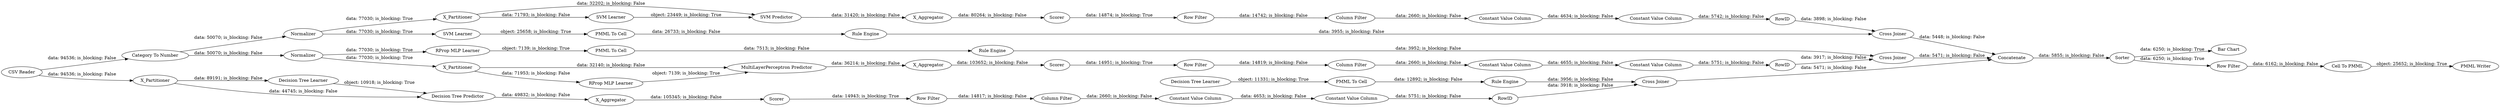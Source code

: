 digraph {
	"-10951797489708660_9" [label="Row Filter"]
	"-2763860179792444677_60" [label=Concatenate]
	"-1973113120731131827_295" [label=X_Partitioner]
	"1796324389269021561_317" [label="Constant Value Column"]
	"-7580417454933362935_309" [label=X_Partitioner]
	"-7591354012598281166_302" [label="Row Filter"]
	"-7580417454933362935_311" [label="Decision Tree Learner"]
	"-7580417454933362935_310" [label=X_Aggregator]
	"-2763860179792444677_62" [label="CSV Reader"]
	"7745301139756591916_28" [label="PMML To Cell"]
	"-7580417454933362935_312" [label="Decision Tree Predictor"]
	"-7580417454933362935_314" [label=Scorer]
	"-10951797489708660_292" [label="Constant Value Column"]
	"2823386549233391094_32" [label="MultiLayerPerceptron Predictor"]
	"-8933946692713447469_35" [label="RProp MLP Learner"]
	"1796324389269021561_315" [label="Row Filter"]
	"2823386549233391094_31" [label="RProp MLP Learner"]
	"-7591354012598281166_304" [label="Constant Value Column"]
	"-7591354012598281166_306" [label="Column Filter"]
	"-1973113120731131827_301" [label=Normalizer]
	"8922341774691843588_308" [label="Rule Engine"]
	"8922341774691843588_307" [label="PMML To Cell"]
	"1796324389269021561_316" [label="Constant Value Column"]
	"7745301139756591916_321" [label="Rule Engine"]
	"-1973113120731131827_300" [label="Cross Joiner"]
	"-7580417454933362935_313" [label="Cross Joiner"]
	"2823386549233391094_7" [label=X_Aggregator]
	"1796324389269021561_318" [label=RowID]
	"1796324389269021561_319" [label="Column Filter"]
	"-1973113120731131827_297" [label="SVM Learner"]
	"-10951797489708660_290" [label="Constant Value Column"]
	"-10951797489708660_293" [label=RowID]
	"-2763860179792444677_52" [label=Sorter]
	"-2763860179792444677_61" [label="PMML Writer"]
	"-2763860179792444677_59" [label="Bar Chart"]
	"-7591354012598281166_305" [label=RowID]
	"-1973113120731131827_296" [label=X_Aggregator]
	"8922341774691843588_33" [label="SVM Learner"]
	"-2763860179792444677_53" [label="Row Filter"]
	"-8933946692713447469_34" [label="Rule Engine"]
	"-2763860179792444677_58" [label="Category To Number"]
	"2823386549233391094_38" [label="Cross Joiner"]
	"-2763860179792444677_54" [label="Cell To PMML"]
	"-10951797489708660_294" [label="Column Filter"]
	"-1973113120731131827_41" [label=Scorer]
	"-7591354012598281166_303" [label="Constant Value Column"]
	"-8933946692713447469_22" [label="PMML To Cell"]
	"2823386549233391094_40" [label=Scorer]
	"2823386549233391094_2" [label=X_Partitioner]
	"2823386549233391094_39" [label=Normalizer]
	"7745301139756591916_320" [label="Decision Tree Learner"]
	"-1973113120731131827_298" [label="SVM Predictor"]
	"-1973113120731131827_41" -> "-7591354012598281166_302" [label="data: 14874; is_blocking: True"]
	"-10951797489708660_290" -> "-10951797489708660_292" [label="data: 4655; is_blocking: False"]
	"-7580417454933362935_310" -> "-7580417454933362935_314" [label="data: 105345; is_blocking: False"]
	"-1973113120731131827_300" -> "-2763860179792444677_60" [label="data: 5448; is_blocking: False"]
	"-7580417454933362935_309" -> "-7580417454933362935_311" [label="data: 89191; is_blocking: False"]
	"7745301139756591916_321" -> "-7580417454933362935_313" [label="data: 3956; is_blocking: False"]
	"7745301139756591916_28" -> "7745301139756591916_321" [label="data: 12892; is_blocking: False"]
	"-1973113120731131827_298" -> "-1973113120731131827_296" [label="data: 31420; is_blocking: False"]
	"2823386549233391094_32" -> "2823386549233391094_7" [label="data: 36214; is_blocking: False"]
	"1796324389269021561_316" -> "1796324389269021561_317" [label="data: 4653; is_blocking: False"]
	"-8933946692713447469_35" -> "-8933946692713447469_22" [label="object: 7139; is_blocking: True"]
	"-1973113120731131827_295" -> "-1973113120731131827_297" [label="data: 71793; is_blocking: False"]
	"2823386549233391094_7" -> "2823386549233391094_40" [label="data: 103652; is_blocking: False"]
	"-2763860179792444677_62" -> "-7580417454933362935_309" [label="data: 94536; is_blocking: False"]
	"-7580417454933362935_311" -> "-7580417454933362935_312" [label="object: 10918; is_blocking: True"]
	"2823386549233391094_2" -> "2823386549233391094_32" [label="data: 32140; is_blocking: False"]
	"-7580417454933362935_314" -> "1796324389269021561_315" [label="data: 14943; is_blocking: True"]
	"-10951797489708660_9" -> "-10951797489708660_294" [label="data: 14819; is_blocking: False"]
	"2823386549233391094_2" -> "2823386549233391094_31" [label="data: 71953; is_blocking: False"]
	"1796324389269021561_315" -> "1796324389269021561_319" [label="data: 14817; is_blocking: False"]
	"-7580417454933362935_313" -> "-2763860179792444677_60" [label="data: 5471; is_blocking: False"]
	"8922341774691843588_307" -> "8922341774691843588_308" [label="data: 26733; is_blocking: False"]
	"-2763860179792444677_52" -> "-2763860179792444677_53" [label="data: 6250; is_blocking: True"]
	"-8933946692713447469_34" -> "2823386549233391094_38" [label="data: 3952; is_blocking: False"]
	"-2763860179792444677_52" -> "-2763860179792444677_59" [label="data: 6250; is_blocking: True"]
	"-2763860179792444677_54" -> "-2763860179792444677_61" [label="object: 25652; is_blocking: True"]
	"-1973113120731131827_295" -> "-1973113120731131827_298" [label="data: 32202; is_blocking: False"]
	"2823386549233391094_39" -> "-8933946692713447469_35" [label="data: 77030; is_blocking: True"]
	"-7591354012598281166_303" -> "-7591354012598281166_304" [label="data: 4634; is_blocking: False"]
	"2823386549233391094_40" -> "-10951797489708660_9" [label="data: 14951; is_blocking: True"]
	"-1973113120731131827_297" -> "-1973113120731131827_298" [label="object: 23449; is_blocking: True"]
	"-1973113120731131827_301" -> "-1973113120731131827_295" [label="data: 77030; is_blocking: True"]
	"-1973113120731131827_301" -> "8922341774691843588_33" [label="data: 77030; is_blocking: True"]
	"1796324389269021561_319" -> "1796324389269021561_316" [label="data: 2660; is_blocking: False"]
	"-7580417454933362935_309" -> "-7580417454933362935_312" [label="data: 44745; is_blocking: False"]
	"-7580417454933362935_312" -> "-7580417454933362935_310" [label="data: 49832; is_blocking: False"]
	"-7591354012598281166_305" -> "-1973113120731131827_300" [label="data: 3898; is_blocking: False"]
	"-10951797489708660_293" -> "2823386549233391094_38" [label="data: 3917; is_blocking: False"]
	"8922341774691843588_308" -> "-1973113120731131827_300" [label="data: 3955; is_blocking: False"]
	"-8933946692713447469_22" -> "-8933946692713447469_34" [label="data: 7513; is_blocking: False"]
	"-10951797489708660_294" -> "-10951797489708660_290" [label="data: 2660; is_blocking: False"]
	"-7591354012598281166_306" -> "-7591354012598281166_303" [label="data: 2660; is_blocking: False"]
	"1796324389269021561_317" -> "1796324389269021561_318" [label="data: 5751; is_blocking: False"]
	"-2763860179792444677_58" -> "-1973113120731131827_301" [label="data: 50070; is_blocking: False"]
	"8922341774691843588_33" -> "8922341774691843588_307" [label="object: 25658; is_blocking: True"]
	"2823386549233391094_39" -> "2823386549233391094_2" [label="data: 77030; is_blocking: True"]
	"1796324389269021561_318" -> "-7580417454933362935_313" [label="data: 3918; is_blocking: False"]
	"-2763860179792444677_58" -> "2823386549233391094_39" [label="data: 50070; is_blocking: False"]
	"7745301139756591916_320" -> "7745301139756591916_28" [label="object: 11331; is_blocking: True"]
	"-7591354012598281166_304" -> "-7591354012598281166_305" [label="data: 5742; is_blocking: False"]
	"-1973113120731131827_296" -> "-1973113120731131827_41" [label="data: 80264; is_blocking: False"]
	"2823386549233391094_38" -> "-2763860179792444677_60" [label="data: 5471; is_blocking: False"]
	"-2763860179792444677_60" -> "-2763860179792444677_52" [label="data: 5855; is_blocking: False"]
	"-10951797489708660_292" -> "-10951797489708660_293" [label="data: 5751; is_blocking: False"]
	"-7591354012598281166_302" -> "-7591354012598281166_306" [label="data: 14742; is_blocking: False"]
	"-2763860179792444677_53" -> "-2763860179792444677_54" [label="data: 6162; is_blocking: False"]
	"-2763860179792444677_62" -> "-2763860179792444677_58" [label="data: 94536; is_blocking: False"]
	"2823386549233391094_31" -> "2823386549233391094_32" [label="object: 7139; is_blocking: True"]
	rankdir=LR
}
